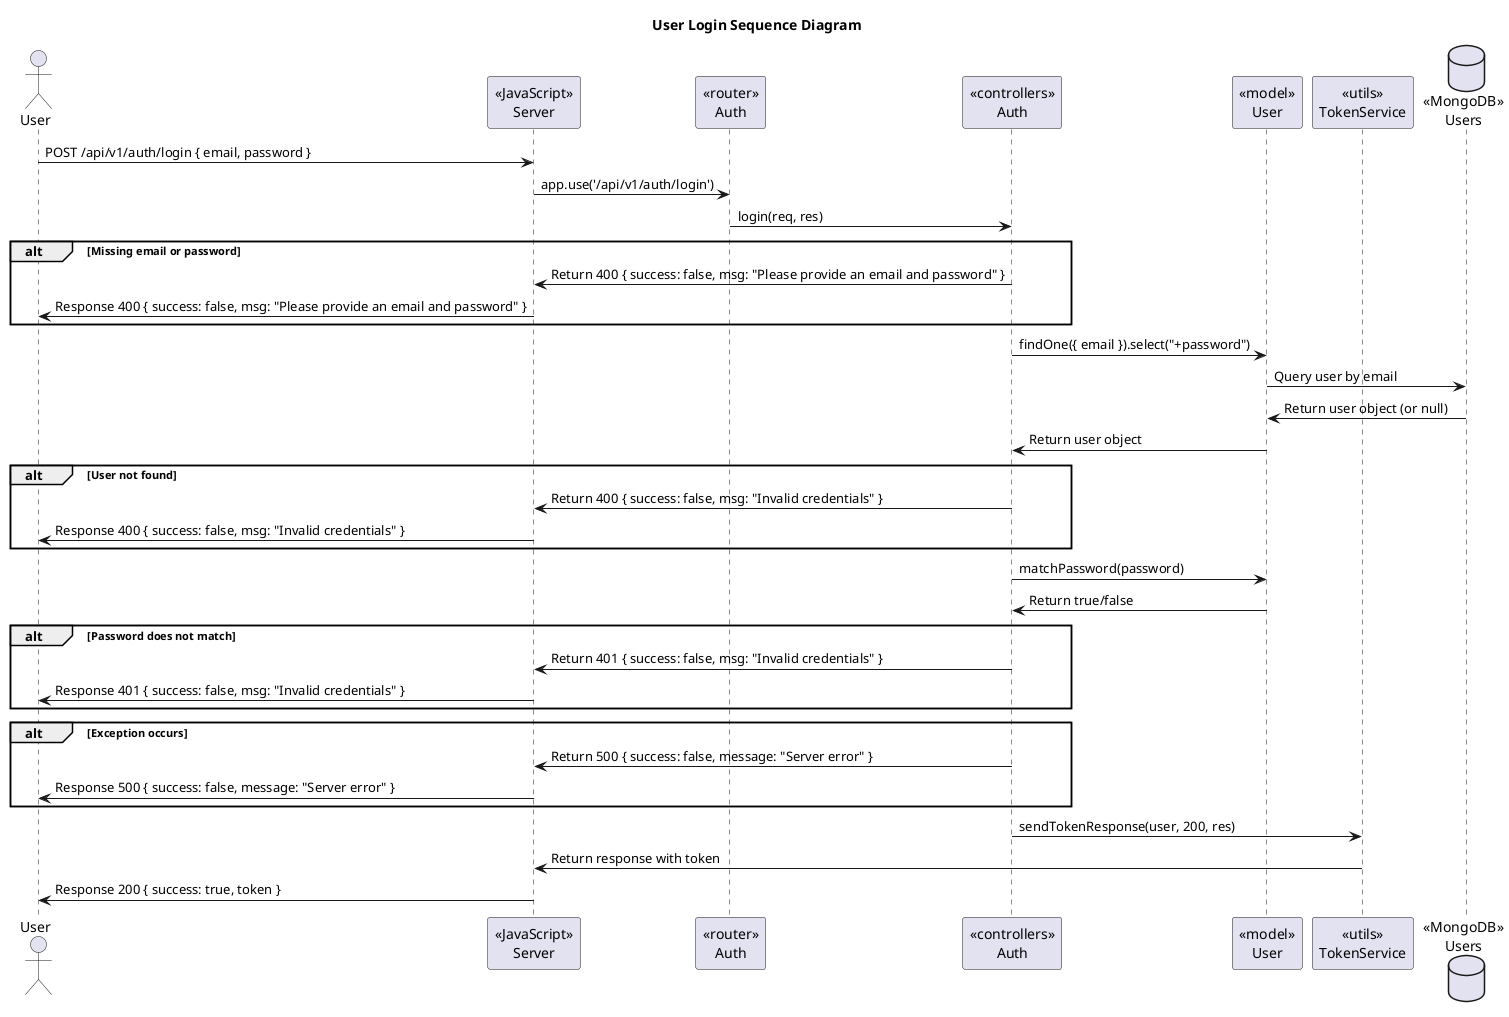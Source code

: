 @startuml Login
title User Login Sequence Diagram

actor User
participant "<<JavaScript>>\nServer" as Server
participant "<<router>>\nAuth" as RouterAuth
participant "<<controllers>>\nAuth" as ControllerAuth
participant "<<model>>\nUser" as UserModel
participant "<<utils>>\nTokenService" as TokenService
database "<<MongoDB>>\nUsers" as DB_Users

User -> Server : POST /api/v1/auth/login { email, password }
Server -> RouterAuth : app.use('/api/v1/auth/login')
RouterAuth -> ControllerAuth : login(req, res)

alt Missing email or password
    ControllerAuth -> Server : Return 400 { success: false, msg: "Please provide an email and password" }
    Server -> User : Response 400 { success: false, msg: "Please provide an email and password" }
end

    ControllerAuth -> UserModel : findOne({ email }).select("+password")
    UserModel -> DB_Users : Query user by email
    DB_Users -> UserModel : Return user object (or null)
    UserModel -> ControllerAuth : Return user object


alt User not found
    ControllerAuth -> Server : Return 400 { success: false, msg: "Invalid credentials" }
    Server -> User : Response 400 { success: false, msg: "Invalid credentials" }
end

    ControllerAuth -> UserModel : matchPassword(password)
    UserModel -> ControllerAuth : Return true/false

alt Password does not match
    ControllerAuth -> Server : Return 401 { success: false, msg: "Invalid credentials" }
    Server -> User : Response 401 { success: false, msg: "Invalid credentials" }
end

alt Exception occurs
    ControllerAuth -> Server : Return 500 { success: false, message: "Server error" }
    Server -> User : Response 500 { success: false, message: "Server error" }
end

    ControllerAuth -> TokenService : sendTokenResponse(user, 200, res)
    TokenService -> Server : Return response with token
    Server -> User : Response 200 { success: true, token }


@enduml
